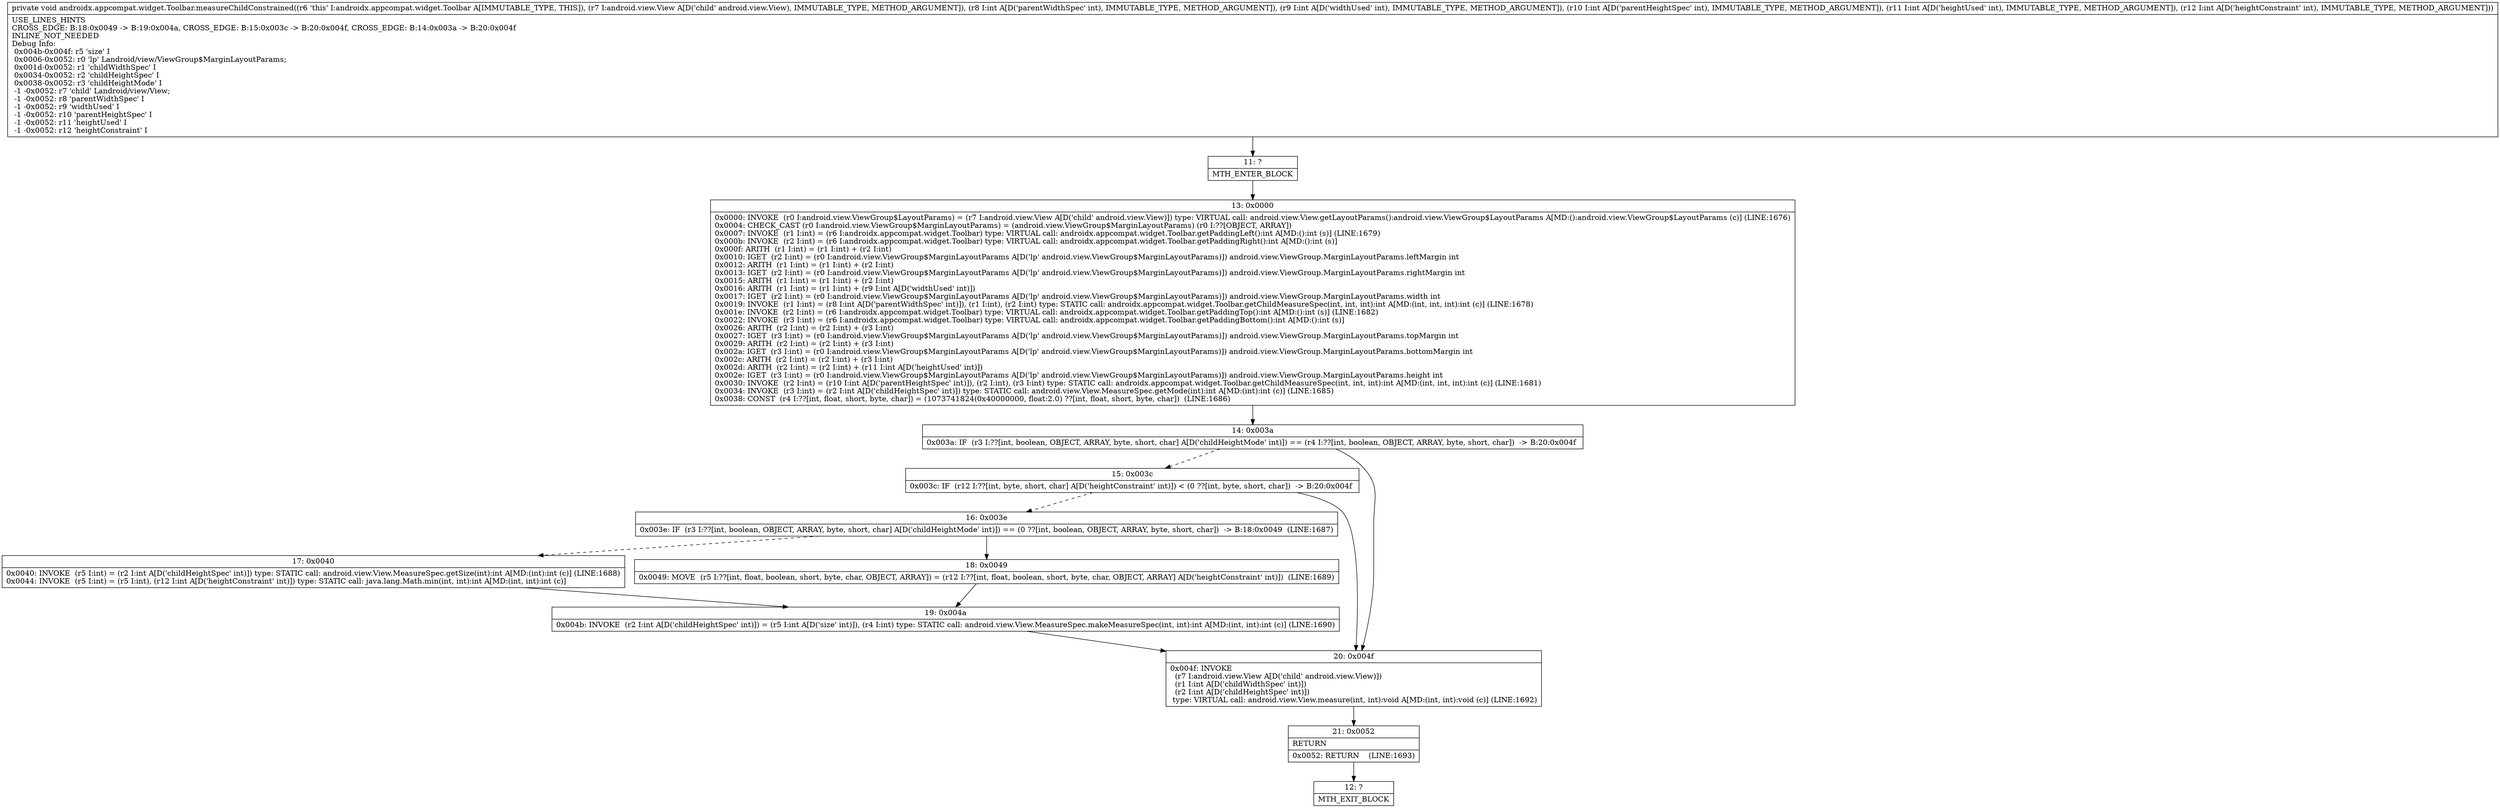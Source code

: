 digraph "CFG forandroidx.appcompat.widget.Toolbar.measureChildConstrained(Landroid\/view\/View;IIIII)V" {
Node_11 [shape=record,label="{11\:\ ?|MTH_ENTER_BLOCK\l}"];
Node_13 [shape=record,label="{13\:\ 0x0000|0x0000: INVOKE  (r0 I:android.view.ViewGroup$LayoutParams) = (r7 I:android.view.View A[D('child' android.view.View)]) type: VIRTUAL call: android.view.View.getLayoutParams():android.view.ViewGroup$LayoutParams A[MD:():android.view.ViewGroup$LayoutParams (c)] (LINE:1676)\l0x0004: CHECK_CAST (r0 I:android.view.ViewGroup$MarginLayoutParams) = (android.view.ViewGroup$MarginLayoutParams) (r0 I:??[OBJECT, ARRAY]) \l0x0007: INVOKE  (r1 I:int) = (r6 I:androidx.appcompat.widget.Toolbar) type: VIRTUAL call: androidx.appcompat.widget.Toolbar.getPaddingLeft():int A[MD:():int (s)] (LINE:1679)\l0x000b: INVOKE  (r2 I:int) = (r6 I:androidx.appcompat.widget.Toolbar) type: VIRTUAL call: androidx.appcompat.widget.Toolbar.getPaddingRight():int A[MD:():int (s)]\l0x000f: ARITH  (r1 I:int) = (r1 I:int) + (r2 I:int) \l0x0010: IGET  (r2 I:int) = (r0 I:android.view.ViewGroup$MarginLayoutParams A[D('lp' android.view.ViewGroup$MarginLayoutParams)]) android.view.ViewGroup.MarginLayoutParams.leftMargin int \l0x0012: ARITH  (r1 I:int) = (r1 I:int) + (r2 I:int) \l0x0013: IGET  (r2 I:int) = (r0 I:android.view.ViewGroup$MarginLayoutParams A[D('lp' android.view.ViewGroup$MarginLayoutParams)]) android.view.ViewGroup.MarginLayoutParams.rightMargin int \l0x0015: ARITH  (r1 I:int) = (r1 I:int) + (r2 I:int) \l0x0016: ARITH  (r1 I:int) = (r1 I:int) + (r9 I:int A[D('widthUsed' int)]) \l0x0017: IGET  (r2 I:int) = (r0 I:android.view.ViewGroup$MarginLayoutParams A[D('lp' android.view.ViewGroup$MarginLayoutParams)]) android.view.ViewGroup.MarginLayoutParams.width int \l0x0019: INVOKE  (r1 I:int) = (r8 I:int A[D('parentWidthSpec' int)]), (r1 I:int), (r2 I:int) type: STATIC call: androidx.appcompat.widget.Toolbar.getChildMeasureSpec(int, int, int):int A[MD:(int, int, int):int (c)] (LINE:1678)\l0x001e: INVOKE  (r2 I:int) = (r6 I:androidx.appcompat.widget.Toolbar) type: VIRTUAL call: androidx.appcompat.widget.Toolbar.getPaddingTop():int A[MD:():int (s)] (LINE:1682)\l0x0022: INVOKE  (r3 I:int) = (r6 I:androidx.appcompat.widget.Toolbar) type: VIRTUAL call: androidx.appcompat.widget.Toolbar.getPaddingBottom():int A[MD:():int (s)]\l0x0026: ARITH  (r2 I:int) = (r2 I:int) + (r3 I:int) \l0x0027: IGET  (r3 I:int) = (r0 I:android.view.ViewGroup$MarginLayoutParams A[D('lp' android.view.ViewGroup$MarginLayoutParams)]) android.view.ViewGroup.MarginLayoutParams.topMargin int \l0x0029: ARITH  (r2 I:int) = (r2 I:int) + (r3 I:int) \l0x002a: IGET  (r3 I:int) = (r0 I:android.view.ViewGroup$MarginLayoutParams A[D('lp' android.view.ViewGroup$MarginLayoutParams)]) android.view.ViewGroup.MarginLayoutParams.bottomMargin int \l0x002c: ARITH  (r2 I:int) = (r2 I:int) + (r3 I:int) \l0x002d: ARITH  (r2 I:int) = (r2 I:int) + (r11 I:int A[D('heightUsed' int)]) \l0x002e: IGET  (r3 I:int) = (r0 I:android.view.ViewGroup$MarginLayoutParams A[D('lp' android.view.ViewGroup$MarginLayoutParams)]) android.view.ViewGroup.MarginLayoutParams.height int \l0x0030: INVOKE  (r2 I:int) = (r10 I:int A[D('parentHeightSpec' int)]), (r2 I:int), (r3 I:int) type: STATIC call: androidx.appcompat.widget.Toolbar.getChildMeasureSpec(int, int, int):int A[MD:(int, int, int):int (c)] (LINE:1681)\l0x0034: INVOKE  (r3 I:int) = (r2 I:int A[D('childHeightSpec' int)]) type: STATIC call: android.view.View.MeasureSpec.getMode(int):int A[MD:(int):int (c)] (LINE:1685)\l0x0038: CONST  (r4 I:??[int, float, short, byte, char]) = (1073741824(0x40000000, float:2.0) ??[int, float, short, byte, char])  (LINE:1686)\l}"];
Node_14 [shape=record,label="{14\:\ 0x003a|0x003a: IF  (r3 I:??[int, boolean, OBJECT, ARRAY, byte, short, char] A[D('childHeightMode' int)]) == (r4 I:??[int, boolean, OBJECT, ARRAY, byte, short, char])  \-\> B:20:0x004f \l}"];
Node_15 [shape=record,label="{15\:\ 0x003c|0x003c: IF  (r12 I:??[int, byte, short, char] A[D('heightConstraint' int)]) \< (0 ??[int, byte, short, char])  \-\> B:20:0x004f \l}"];
Node_16 [shape=record,label="{16\:\ 0x003e|0x003e: IF  (r3 I:??[int, boolean, OBJECT, ARRAY, byte, short, char] A[D('childHeightMode' int)]) == (0 ??[int, boolean, OBJECT, ARRAY, byte, short, char])  \-\> B:18:0x0049  (LINE:1687)\l}"];
Node_17 [shape=record,label="{17\:\ 0x0040|0x0040: INVOKE  (r5 I:int) = (r2 I:int A[D('childHeightSpec' int)]) type: STATIC call: android.view.View.MeasureSpec.getSize(int):int A[MD:(int):int (c)] (LINE:1688)\l0x0044: INVOKE  (r5 I:int) = (r5 I:int), (r12 I:int A[D('heightConstraint' int)]) type: STATIC call: java.lang.Math.min(int, int):int A[MD:(int, int):int (c)]\l}"];
Node_19 [shape=record,label="{19\:\ 0x004a|0x004b: INVOKE  (r2 I:int A[D('childHeightSpec' int)]) = (r5 I:int A[D('size' int)]), (r4 I:int) type: STATIC call: android.view.View.MeasureSpec.makeMeasureSpec(int, int):int A[MD:(int, int):int (c)] (LINE:1690)\l}"];
Node_18 [shape=record,label="{18\:\ 0x0049|0x0049: MOVE  (r5 I:??[int, float, boolean, short, byte, char, OBJECT, ARRAY]) = (r12 I:??[int, float, boolean, short, byte, char, OBJECT, ARRAY] A[D('heightConstraint' int)])  (LINE:1689)\l}"];
Node_20 [shape=record,label="{20\:\ 0x004f|0x004f: INVOKE  \l  (r7 I:android.view.View A[D('child' android.view.View)])\l  (r1 I:int A[D('childWidthSpec' int)])\l  (r2 I:int A[D('childHeightSpec' int)])\l type: VIRTUAL call: android.view.View.measure(int, int):void A[MD:(int, int):void (c)] (LINE:1692)\l}"];
Node_21 [shape=record,label="{21\:\ 0x0052|RETURN\l|0x0052: RETURN    (LINE:1693)\l}"];
Node_12 [shape=record,label="{12\:\ ?|MTH_EXIT_BLOCK\l}"];
MethodNode[shape=record,label="{private void androidx.appcompat.widget.Toolbar.measureChildConstrained((r6 'this' I:androidx.appcompat.widget.Toolbar A[IMMUTABLE_TYPE, THIS]), (r7 I:android.view.View A[D('child' android.view.View), IMMUTABLE_TYPE, METHOD_ARGUMENT]), (r8 I:int A[D('parentWidthSpec' int), IMMUTABLE_TYPE, METHOD_ARGUMENT]), (r9 I:int A[D('widthUsed' int), IMMUTABLE_TYPE, METHOD_ARGUMENT]), (r10 I:int A[D('parentHeightSpec' int), IMMUTABLE_TYPE, METHOD_ARGUMENT]), (r11 I:int A[D('heightUsed' int), IMMUTABLE_TYPE, METHOD_ARGUMENT]), (r12 I:int A[D('heightConstraint' int), IMMUTABLE_TYPE, METHOD_ARGUMENT]))  | USE_LINES_HINTS\lCROSS_EDGE: B:18:0x0049 \-\> B:19:0x004a, CROSS_EDGE: B:15:0x003c \-\> B:20:0x004f, CROSS_EDGE: B:14:0x003a \-\> B:20:0x004f\lINLINE_NOT_NEEDED\lDebug Info:\l  0x004b\-0x004f: r5 'size' I\l  0x0006\-0x0052: r0 'lp' Landroid\/view\/ViewGroup$MarginLayoutParams;\l  0x001d\-0x0052: r1 'childWidthSpec' I\l  0x0034\-0x0052: r2 'childHeightSpec' I\l  0x0038\-0x0052: r3 'childHeightMode' I\l  \-1 \-0x0052: r7 'child' Landroid\/view\/View;\l  \-1 \-0x0052: r8 'parentWidthSpec' I\l  \-1 \-0x0052: r9 'widthUsed' I\l  \-1 \-0x0052: r10 'parentHeightSpec' I\l  \-1 \-0x0052: r11 'heightUsed' I\l  \-1 \-0x0052: r12 'heightConstraint' I\l}"];
MethodNode -> Node_11;Node_11 -> Node_13;
Node_13 -> Node_14;
Node_14 -> Node_15[style=dashed];
Node_14 -> Node_20;
Node_15 -> Node_16[style=dashed];
Node_15 -> Node_20;
Node_16 -> Node_17[style=dashed];
Node_16 -> Node_18;
Node_17 -> Node_19;
Node_19 -> Node_20;
Node_18 -> Node_19;
Node_20 -> Node_21;
Node_21 -> Node_12;
}

